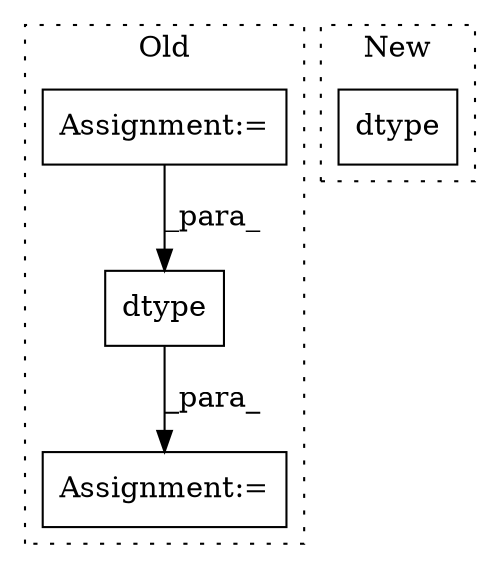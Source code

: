 digraph G {
subgraph cluster0 {
1 [label="dtype" a="32" s="1042,1074" l="6,1" shape="box"];
3 [label="Assignment:=" a="7" s="1035" l="1" shape="box"];
4 [label="Assignment:=" a="7" s="973" l="44" shape="box"];
label = "Old";
style="dotted";
}
subgraph cluster1 {
2 [label="dtype" a="32" s="732,837" l="6,1" shape="box"];
label = "New";
style="dotted";
}
1 -> 3 [label="_para_"];
4 -> 1 [label="_para_"];
}